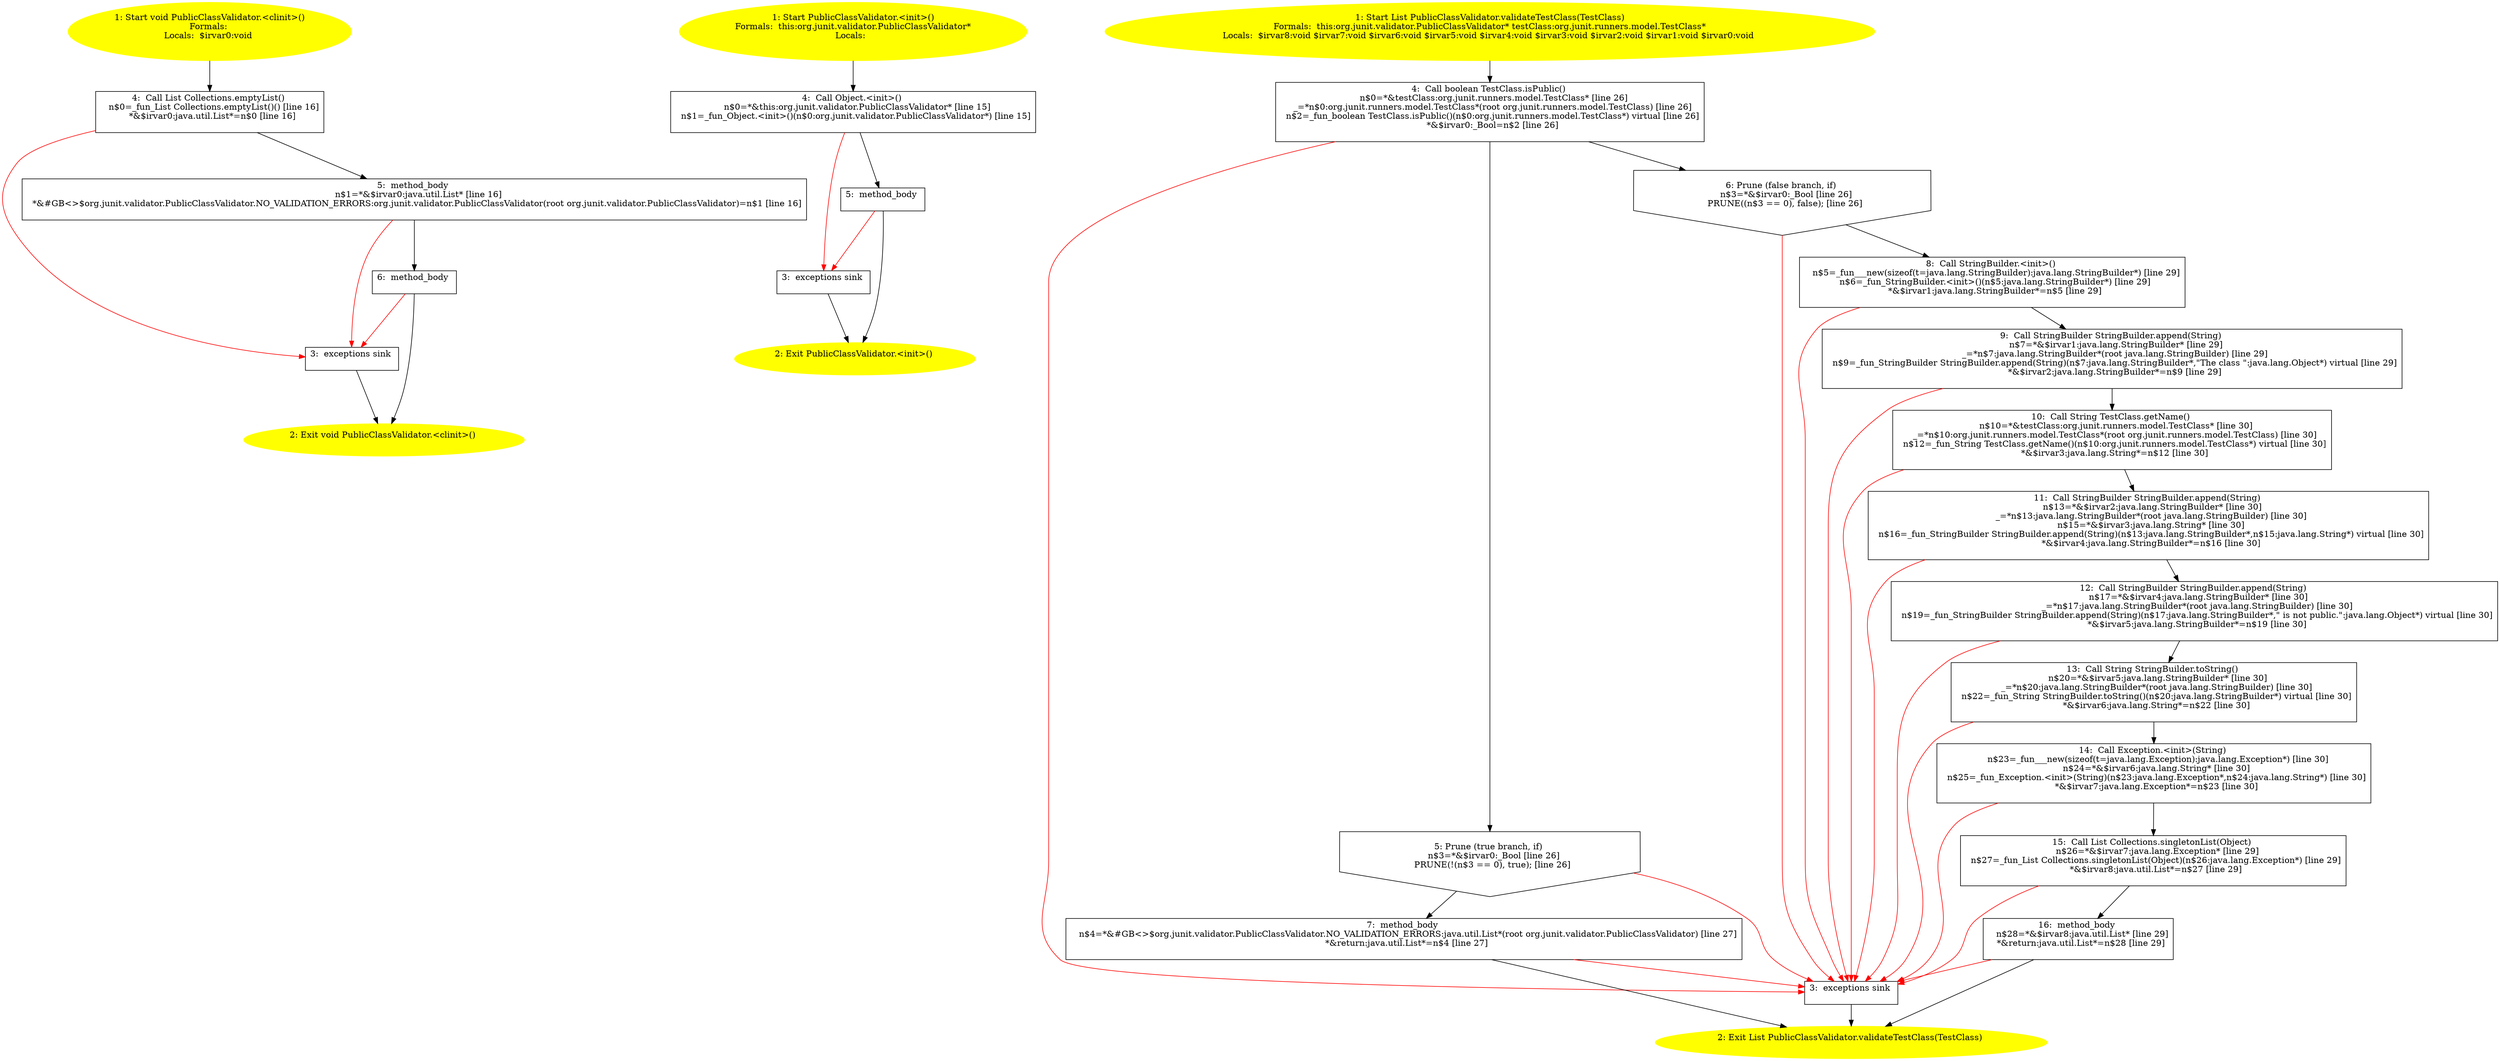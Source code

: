 /* @generated */
digraph cfg {
"org.junit.validator.PublicClassValidator.<clinit>():void.44038ac6cd8dbce9c97155f3f989c226_1" [label="1: Start void PublicClassValidator.<clinit>()\nFormals: \nLocals:  $irvar0:void \n  " color=yellow style=filled]
	

	 "org.junit.validator.PublicClassValidator.<clinit>():void.44038ac6cd8dbce9c97155f3f989c226_1" -> "org.junit.validator.PublicClassValidator.<clinit>():void.44038ac6cd8dbce9c97155f3f989c226_4" ;
"org.junit.validator.PublicClassValidator.<clinit>():void.44038ac6cd8dbce9c97155f3f989c226_2" [label="2: Exit void PublicClassValidator.<clinit>() \n  " color=yellow style=filled]
	

"org.junit.validator.PublicClassValidator.<clinit>():void.44038ac6cd8dbce9c97155f3f989c226_3" [label="3:  exceptions sink \n  " shape="box"]
	

	 "org.junit.validator.PublicClassValidator.<clinit>():void.44038ac6cd8dbce9c97155f3f989c226_3" -> "org.junit.validator.PublicClassValidator.<clinit>():void.44038ac6cd8dbce9c97155f3f989c226_2" ;
"org.junit.validator.PublicClassValidator.<clinit>():void.44038ac6cd8dbce9c97155f3f989c226_4" [label="4:  Call List Collections.emptyList() \n   n$0=_fun_List Collections.emptyList()() [line 16]\n  *&$irvar0:java.util.List*=n$0 [line 16]\n " shape="box"]
	

	 "org.junit.validator.PublicClassValidator.<clinit>():void.44038ac6cd8dbce9c97155f3f989c226_4" -> "org.junit.validator.PublicClassValidator.<clinit>():void.44038ac6cd8dbce9c97155f3f989c226_5" ;
	 "org.junit.validator.PublicClassValidator.<clinit>():void.44038ac6cd8dbce9c97155f3f989c226_4" -> "org.junit.validator.PublicClassValidator.<clinit>():void.44038ac6cd8dbce9c97155f3f989c226_3" [color="red" ];
"org.junit.validator.PublicClassValidator.<clinit>():void.44038ac6cd8dbce9c97155f3f989c226_5" [label="5:  method_body \n   n$1=*&$irvar0:java.util.List* [line 16]\n  *&#GB<>$org.junit.validator.PublicClassValidator.NO_VALIDATION_ERRORS:org.junit.validator.PublicClassValidator(root org.junit.validator.PublicClassValidator)=n$1 [line 16]\n " shape="box"]
	

	 "org.junit.validator.PublicClassValidator.<clinit>():void.44038ac6cd8dbce9c97155f3f989c226_5" -> "org.junit.validator.PublicClassValidator.<clinit>():void.44038ac6cd8dbce9c97155f3f989c226_6" ;
	 "org.junit.validator.PublicClassValidator.<clinit>():void.44038ac6cd8dbce9c97155f3f989c226_5" -> "org.junit.validator.PublicClassValidator.<clinit>():void.44038ac6cd8dbce9c97155f3f989c226_3" [color="red" ];
"org.junit.validator.PublicClassValidator.<clinit>():void.44038ac6cd8dbce9c97155f3f989c226_6" [label="6:  method_body \n  " shape="box"]
	

	 "org.junit.validator.PublicClassValidator.<clinit>():void.44038ac6cd8dbce9c97155f3f989c226_6" -> "org.junit.validator.PublicClassValidator.<clinit>():void.44038ac6cd8dbce9c97155f3f989c226_2" ;
	 "org.junit.validator.PublicClassValidator.<clinit>():void.44038ac6cd8dbce9c97155f3f989c226_6" -> "org.junit.validator.PublicClassValidator.<clinit>():void.44038ac6cd8dbce9c97155f3f989c226_3" [color="red" ];
"org.junit.validator.PublicClassValidator.<init>().1a85547cc3f732d9e87d1a0faa6e45e0_1" [label="1: Start PublicClassValidator.<init>()\nFormals:  this:org.junit.validator.PublicClassValidator*\nLocals:  \n  " color=yellow style=filled]
	

	 "org.junit.validator.PublicClassValidator.<init>().1a85547cc3f732d9e87d1a0faa6e45e0_1" -> "org.junit.validator.PublicClassValidator.<init>().1a85547cc3f732d9e87d1a0faa6e45e0_4" ;
"org.junit.validator.PublicClassValidator.<init>().1a85547cc3f732d9e87d1a0faa6e45e0_2" [label="2: Exit PublicClassValidator.<init>() \n  " color=yellow style=filled]
	

"org.junit.validator.PublicClassValidator.<init>().1a85547cc3f732d9e87d1a0faa6e45e0_3" [label="3:  exceptions sink \n  " shape="box"]
	

	 "org.junit.validator.PublicClassValidator.<init>().1a85547cc3f732d9e87d1a0faa6e45e0_3" -> "org.junit.validator.PublicClassValidator.<init>().1a85547cc3f732d9e87d1a0faa6e45e0_2" ;
"org.junit.validator.PublicClassValidator.<init>().1a85547cc3f732d9e87d1a0faa6e45e0_4" [label="4:  Call Object.<init>() \n   n$0=*&this:org.junit.validator.PublicClassValidator* [line 15]\n  n$1=_fun_Object.<init>()(n$0:org.junit.validator.PublicClassValidator*) [line 15]\n " shape="box"]
	

	 "org.junit.validator.PublicClassValidator.<init>().1a85547cc3f732d9e87d1a0faa6e45e0_4" -> "org.junit.validator.PublicClassValidator.<init>().1a85547cc3f732d9e87d1a0faa6e45e0_5" ;
	 "org.junit.validator.PublicClassValidator.<init>().1a85547cc3f732d9e87d1a0faa6e45e0_4" -> "org.junit.validator.PublicClassValidator.<init>().1a85547cc3f732d9e87d1a0faa6e45e0_3" [color="red" ];
"org.junit.validator.PublicClassValidator.<init>().1a85547cc3f732d9e87d1a0faa6e45e0_5" [label="5:  method_body \n  " shape="box"]
	

	 "org.junit.validator.PublicClassValidator.<init>().1a85547cc3f732d9e87d1a0faa6e45e0_5" -> "org.junit.validator.PublicClassValidator.<init>().1a85547cc3f732d9e87d1a0faa6e45e0_2" ;
	 "org.junit.validator.PublicClassValidator.<init>().1a85547cc3f732d9e87d1a0faa6e45e0_5" -> "org.junit.validator.PublicClassValidator.<init>().1a85547cc3f732d9e87d1a0faa6e45e0_3" [color="red" ];
"org.junit.validator.PublicClassValidator.validateTestClass(org.junit.runners.model.TestClass):java.u.b02549a7bb6341a235bd526efb3ea33b_1" [label="1: Start List PublicClassValidator.validateTestClass(TestClass)\nFormals:  this:org.junit.validator.PublicClassValidator* testClass:org.junit.runners.model.TestClass*\nLocals:  $irvar8:void $irvar7:void $irvar6:void $irvar5:void $irvar4:void $irvar3:void $irvar2:void $irvar1:void $irvar0:void \n  " color=yellow style=filled]
	

	 "org.junit.validator.PublicClassValidator.validateTestClass(org.junit.runners.model.TestClass):java.u.b02549a7bb6341a235bd526efb3ea33b_1" -> "org.junit.validator.PublicClassValidator.validateTestClass(org.junit.runners.model.TestClass):java.u.b02549a7bb6341a235bd526efb3ea33b_4" ;
"org.junit.validator.PublicClassValidator.validateTestClass(org.junit.runners.model.TestClass):java.u.b02549a7bb6341a235bd526efb3ea33b_2" [label="2: Exit List PublicClassValidator.validateTestClass(TestClass) \n  " color=yellow style=filled]
	

"org.junit.validator.PublicClassValidator.validateTestClass(org.junit.runners.model.TestClass):java.u.b02549a7bb6341a235bd526efb3ea33b_3" [label="3:  exceptions sink \n  " shape="box"]
	

	 "org.junit.validator.PublicClassValidator.validateTestClass(org.junit.runners.model.TestClass):java.u.b02549a7bb6341a235bd526efb3ea33b_3" -> "org.junit.validator.PublicClassValidator.validateTestClass(org.junit.runners.model.TestClass):java.u.b02549a7bb6341a235bd526efb3ea33b_2" ;
"org.junit.validator.PublicClassValidator.validateTestClass(org.junit.runners.model.TestClass):java.u.b02549a7bb6341a235bd526efb3ea33b_4" [label="4:  Call boolean TestClass.isPublic() \n   n$0=*&testClass:org.junit.runners.model.TestClass* [line 26]\n  _=*n$0:org.junit.runners.model.TestClass*(root org.junit.runners.model.TestClass) [line 26]\n  n$2=_fun_boolean TestClass.isPublic()(n$0:org.junit.runners.model.TestClass*) virtual [line 26]\n  *&$irvar0:_Bool=n$2 [line 26]\n " shape="box"]
	

	 "org.junit.validator.PublicClassValidator.validateTestClass(org.junit.runners.model.TestClass):java.u.b02549a7bb6341a235bd526efb3ea33b_4" -> "org.junit.validator.PublicClassValidator.validateTestClass(org.junit.runners.model.TestClass):java.u.b02549a7bb6341a235bd526efb3ea33b_5" ;
	 "org.junit.validator.PublicClassValidator.validateTestClass(org.junit.runners.model.TestClass):java.u.b02549a7bb6341a235bd526efb3ea33b_4" -> "org.junit.validator.PublicClassValidator.validateTestClass(org.junit.runners.model.TestClass):java.u.b02549a7bb6341a235bd526efb3ea33b_6" ;
	 "org.junit.validator.PublicClassValidator.validateTestClass(org.junit.runners.model.TestClass):java.u.b02549a7bb6341a235bd526efb3ea33b_4" -> "org.junit.validator.PublicClassValidator.validateTestClass(org.junit.runners.model.TestClass):java.u.b02549a7bb6341a235bd526efb3ea33b_3" [color="red" ];
"org.junit.validator.PublicClassValidator.validateTestClass(org.junit.runners.model.TestClass):java.u.b02549a7bb6341a235bd526efb3ea33b_5" [label="5: Prune (true branch, if) \n   n$3=*&$irvar0:_Bool [line 26]\n  PRUNE(!(n$3 == 0), true); [line 26]\n " shape="invhouse"]
	

	 "org.junit.validator.PublicClassValidator.validateTestClass(org.junit.runners.model.TestClass):java.u.b02549a7bb6341a235bd526efb3ea33b_5" -> "org.junit.validator.PublicClassValidator.validateTestClass(org.junit.runners.model.TestClass):java.u.b02549a7bb6341a235bd526efb3ea33b_7" ;
	 "org.junit.validator.PublicClassValidator.validateTestClass(org.junit.runners.model.TestClass):java.u.b02549a7bb6341a235bd526efb3ea33b_5" -> "org.junit.validator.PublicClassValidator.validateTestClass(org.junit.runners.model.TestClass):java.u.b02549a7bb6341a235bd526efb3ea33b_3" [color="red" ];
"org.junit.validator.PublicClassValidator.validateTestClass(org.junit.runners.model.TestClass):java.u.b02549a7bb6341a235bd526efb3ea33b_6" [label="6: Prune (false branch, if) \n   n$3=*&$irvar0:_Bool [line 26]\n  PRUNE((n$3 == 0), false); [line 26]\n " shape="invhouse"]
	

	 "org.junit.validator.PublicClassValidator.validateTestClass(org.junit.runners.model.TestClass):java.u.b02549a7bb6341a235bd526efb3ea33b_6" -> "org.junit.validator.PublicClassValidator.validateTestClass(org.junit.runners.model.TestClass):java.u.b02549a7bb6341a235bd526efb3ea33b_8" ;
	 "org.junit.validator.PublicClassValidator.validateTestClass(org.junit.runners.model.TestClass):java.u.b02549a7bb6341a235bd526efb3ea33b_6" -> "org.junit.validator.PublicClassValidator.validateTestClass(org.junit.runners.model.TestClass):java.u.b02549a7bb6341a235bd526efb3ea33b_3" [color="red" ];
"org.junit.validator.PublicClassValidator.validateTestClass(org.junit.runners.model.TestClass):java.u.b02549a7bb6341a235bd526efb3ea33b_7" [label="7:  method_body \n   n$4=*&#GB<>$org.junit.validator.PublicClassValidator.NO_VALIDATION_ERRORS:java.util.List*(root org.junit.validator.PublicClassValidator) [line 27]\n  *&return:java.util.List*=n$4 [line 27]\n " shape="box"]
	

	 "org.junit.validator.PublicClassValidator.validateTestClass(org.junit.runners.model.TestClass):java.u.b02549a7bb6341a235bd526efb3ea33b_7" -> "org.junit.validator.PublicClassValidator.validateTestClass(org.junit.runners.model.TestClass):java.u.b02549a7bb6341a235bd526efb3ea33b_2" ;
	 "org.junit.validator.PublicClassValidator.validateTestClass(org.junit.runners.model.TestClass):java.u.b02549a7bb6341a235bd526efb3ea33b_7" -> "org.junit.validator.PublicClassValidator.validateTestClass(org.junit.runners.model.TestClass):java.u.b02549a7bb6341a235bd526efb3ea33b_3" [color="red" ];
"org.junit.validator.PublicClassValidator.validateTestClass(org.junit.runners.model.TestClass):java.u.b02549a7bb6341a235bd526efb3ea33b_8" [label="8:  Call StringBuilder.<init>() \n   n$5=_fun___new(sizeof(t=java.lang.StringBuilder):java.lang.StringBuilder*) [line 29]\n  n$6=_fun_StringBuilder.<init>()(n$5:java.lang.StringBuilder*) [line 29]\n  *&$irvar1:java.lang.StringBuilder*=n$5 [line 29]\n " shape="box"]
	

	 "org.junit.validator.PublicClassValidator.validateTestClass(org.junit.runners.model.TestClass):java.u.b02549a7bb6341a235bd526efb3ea33b_8" -> "org.junit.validator.PublicClassValidator.validateTestClass(org.junit.runners.model.TestClass):java.u.b02549a7bb6341a235bd526efb3ea33b_9" ;
	 "org.junit.validator.PublicClassValidator.validateTestClass(org.junit.runners.model.TestClass):java.u.b02549a7bb6341a235bd526efb3ea33b_8" -> "org.junit.validator.PublicClassValidator.validateTestClass(org.junit.runners.model.TestClass):java.u.b02549a7bb6341a235bd526efb3ea33b_3" [color="red" ];
"org.junit.validator.PublicClassValidator.validateTestClass(org.junit.runners.model.TestClass):java.u.b02549a7bb6341a235bd526efb3ea33b_9" [label="9:  Call StringBuilder StringBuilder.append(String) \n   n$7=*&$irvar1:java.lang.StringBuilder* [line 29]\n  _=*n$7:java.lang.StringBuilder*(root java.lang.StringBuilder) [line 29]\n  n$9=_fun_StringBuilder StringBuilder.append(String)(n$7:java.lang.StringBuilder*,\"The class \":java.lang.Object*) virtual [line 29]\n  *&$irvar2:java.lang.StringBuilder*=n$9 [line 29]\n " shape="box"]
	

	 "org.junit.validator.PublicClassValidator.validateTestClass(org.junit.runners.model.TestClass):java.u.b02549a7bb6341a235bd526efb3ea33b_9" -> "org.junit.validator.PublicClassValidator.validateTestClass(org.junit.runners.model.TestClass):java.u.b02549a7bb6341a235bd526efb3ea33b_10" ;
	 "org.junit.validator.PublicClassValidator.validateTestClass(org.junit.runners.model.TestClass):java.u.b02549a7bb6341a235bd526efb3ea33b_9" -> "org.junit.validator.PublicClassValidator.validateTestClass(org.junit.runners.model.TestClass):java.u.b02549a7bb6341a235bd526efb3ea33b_3" [color="red" ];
"org.junit.validator.PublicClassValidator.validateTestClass(org.junit.runners.model.TestClass):java.u.b02549a7bb6341a235bd526efb3ea33b_10" [label="10:  Call String TestClass.getName() \n   n$10=*&testClass:org.junit.runners.model.TestClass* [line 30]\n  _=*n$10:org.junit.runners.model.TestClass*(root org.junit.runners.model.TestClass) [line 30]\n  n$12=_fun_String TestClass.getName()(n$10:org.junit.runners.model.TestClass*) virtual [line 30]\n  *&$irvar3:java.lang.String*=n$12 [line 30]\n " shape="box"]
	

	 "org.junit.validator.PublicClassValidator.validateTestClass(org.junit.runners.model.TestClass):java.u.b02549a7bb6341a235bd526efb3ea33b_10" -> "org.junit.validator.PublicClassValidator.validateTestClass(org.junit.runners.model.TestClass):java.u.b02549a7bb6341a235bd526efb3ea33b_11" ;
	 "org.junit.validator.PublicClassValidator.validateTestClass(org.junit.runners.model.TestClass):java.u.b02549a7bb6341a235bd526efb3ea33b_10" -> "org.junit.validator.PublicClassValidator.validateTestClass(org.junit.runners.model.TestClass):java.u.b02549a7bb6341a235bd526efb3ea33b_3" [color="red" ];
"org.junit.validator.PublicClassValidator.validateTestClass(org.junit.runners.model.TestClass):java.u.b02549a7bb6341a235bd526efb3ea33b_11" [label="11:  Call StringBuilder StringBuilder.append(String) \n   n$13=*&$irvar2:java.lang.StringBuilder* [line 30]\n  _=*n$13:java.lang.StringBuilder*(root java.lang.StringBuilder) [line 30]\n  n$15=*&$irvar3:java.lang.String* [line 30]\n  n$16=_fun_StringBuilder StringBuilder.append(String)(n$13:java.lang.StringBuilder*,n$15:java.lang.String*) virtual [line 30]\n  *&$irvar4:java.lang.StringBuilder*=n$16 [line 30]\n " shape="box"]
	

	 "org.junit.validator.PublicClassValidator.validateTestClass(org.junit.runners.model.TestClass):java.u.b02549a7bb6341a235bd526efb3ea33b_11" -> "org.junit.validator.PublicClassValidator.validateTestClass(org.junit.runners.model.TestClass):java.u.b02549a7bb6341a235bd526efb3ea33b_12" ;
	 "org.junit.validator.PublicClassValidator.validateTestClass(org.junit.runners.model.TestClass):java.u.b02549a7bb6341a235bd526efb3ea33b_11" -> "org.junit.validator.PublicClassValidator.validateTestClass(org.junit.runners.model.TestClass):java.u.b02549a7bb6341a235bd526efb3ea33b_3" [color="red" ];
"org.junit.validator.PublicClassValidator.validateTestClass(org.junit.runners.model.TestClass):java.u.b02549a7bb6341a235bd526efb3ea33b_12" [label="12:  Call StringBuilder StringBuilder.append(String) \n   n$17=*&$irvar4:java.lang.StringBuilder* [line 30]\n  _=*n$17:java.lang.StringBuilder*(root java.lang.StringBuilder) [line 30]\n  n$19=_fun_StringBuilder StringBuilder.append(String)(n$17:java.lang.StringBuilder*,\" is not public.\":java.lang.Object*) virtual [line 30]\n  *&$irvar5:java.lang.StringBuilder*=n$19 [line 30]\n " shape="box"]
	

	 "org.junit.validator.PublicClassValidator.validateTestClass(org.junit.runners.model.TestClass):java.u.b02549a7bb6341a235bd526efb3ea33b_12" -> "org.junit.validator.PublicClassValidator.validateTestClass(org.junit.runners.model.TestClass):java.u.b02549a7bb6341a235bd526efb3ea33b_13" ;
	 "org.junit.validator.PublicClassValidator.validateTestClass(org.junit.runners.model.TestClass):java.u.b02549a7bb6341a235bd526efb3ea33b_12" -> "org.junit.validator.PublicClassValidator.validateTestClass(org.junit.runners.model.TestClass):java.u.b02549a7bb6341a235bd526efb3ea33b_3" [color="red" ];
"org.junit.validator.PublicClassValidator.validateTestClass(org.junit.runners.model.TestClass):java.u.b02549a7bb6341a235bd526efb3ea33b_13" [label="13:  Call String StringBuilder.toString() \n   n$20=*&$irvar5:java.lang.StringBuilder* [line 30]\n  _=*n$20:java.lang.StringBuilder*(root java.lang.StringBuilder) [line 30]\n  n$22=_fun_String StringBuilder.toString()(n$20:java.lang.StringBuilder*) virtual [line 30]\n  *&$irvar6:java.lang.String*=n$22 [line 30]\n " shape="box"]
	

	 "org.junit.validator.PublicClassValidator.validateTestClass(org.junit.runners.model.TestClass):java.u.b02549a7bb6341a235bd526efb3ea33b_13" -> "org.junit.validator.PublicClassValidator.validateTestClass(org.junit.runners.model.TestClass):java.u.b02549a7bb6341a235bd526efb3ea33b_14" ;
	 "org.junit.validator.PublicClassValidator.validateTestClass(org.junit.runners.model.TestClass):java.u.b02549a7bb6341a235bd526efb3ea33b_13" -> "org.junit.validator.PublicClassValidator.validateTestClass(org.junit.runners.model.TestClass):java.u.b02549a7bb6341a235bd526efb3ea33b_3" [color="red" ];
"org.junit.validator.PublicClassValidator.validateTestClass(org.junit.runners.model.TestClass):java.u.b02549a7bb6341a235bd526efb3ea33b_14" [label="14:  Call Exception.<init>(String) \n   n$23=_fun___new(sizeof(t=java.lang.Exception):java.lang.Exception*) [line 30]\n  n$24=*&$irvar6:java.lang.String* [line 30]\n  n$25=_fun_Exception.<init>(String)(n$23:java.lang.Exception*,n$24:java.lang.String*) [line 30]\n  *&$irvar7:java.lang.Exception*=n$23 [line 30]\n " shape="box"]
	

	 "org.junit.validator.PublicClassValidator.validateTestClass(org.junit.runners.model.TestClass):java.u.b02549a7bb6341a235bd526efb3ea33b_14" -> "org.junit.validator.PublicClassValidator.validateTestClass(org.junit.runners.model.TestClass):java.u.b02549a7bb6341a235bd526efb3ea33b_15" ;
	 "org.junit.validator.PublicClassValidator.validateTestClass(org.junit.runners.model.TestClass):java.u.b02549a7bb6341a235bd526efb3ea33b_14" -> "org.junit.validator.PublicClassValidator.validateTestClass(org.junit.runners.model.TestClass):java.u.b02549a7bb6341a235bd526efb3ea33b_3" [color="red" ];
"org.junit.validator.PublicClassValidator.validateTestClass(org.junit.runners.model.TestClass):java.u.b02549a7bb6341a235bd526efb3ea33b_15" [label="15:  Call List Collections.singletonList(Object) \n   n$26=*&$irvar7:java.lang.Exception* [line 29]\n  n$27=_fun_List Collections.singletonList(Object)(n$26:java.lang.Exception*) [line 29]\n  *&$irvar8:java.util.List*=n$27 [line 29]\n " shape="box"]
	

	 "org.junit.validator.PublicClassValidator.validateTestClass(org.junit.runners.model.TestClass):java.u.b02549a7bb6341a235bd526efb3ea33b_15" -> "org.junit.validator.PublicClassValidator.validateTestClass(org.junit.runners.model.TestClass):java.u.b02549a7bb6341a235bd526efb3ea33b_16" ;
	 "org.junit.validator.PublicClassValidator.validateTestClass(org.junit.runners.model.TestClass):java.u.b02549a7bb6341a235bd526efb3ea33b_15" -> "org.junit.validator.PublicClassValidator.validateTestClass(org.junit.runners.model.TestClass):java.u.b02549a7bb6341a235bd526efb3ea33b_3" [color="red" ];
"org.junit.validator.PublicClassValidator.validateTestClass(org.junit.runners.model.TestClass):java.u.b02549a7bb6341a235bd526efb3ea33b_16" [label="16:  method_body \n   n$28=*&$irvar8:java.util.List* [line 29]\n  *&return:java.util.List*=n$28 [line 29]\n " shape="box"]
	

	 "org.junit.validator.PublicClassValidator.validateTestClass(org.junit.runners.model.TestClass):java.u.b02549a7bb6341a235bd526efb3ea33b_16" -> "org.junit.validator.PublicClassValidator.validateTestClass(org.junit.runners.model.TestClass):java.u.b02549a7bb6341a235bd526efb3ea33b_2" ;
	 "org.junit.validator.PublicClassValidator.validateTestClass(org.junit.runners.model.TestClass):java.u.b02549a7bb6341a235bd526efb3ea33b_16" -> "org.junit.validator.PublicClassValidator.validateTestClass(org.junit.runners.model.TestClass):java.u.b02549a7bb6341a235bd526efb3ea33b_3" [color="red" ];
}
